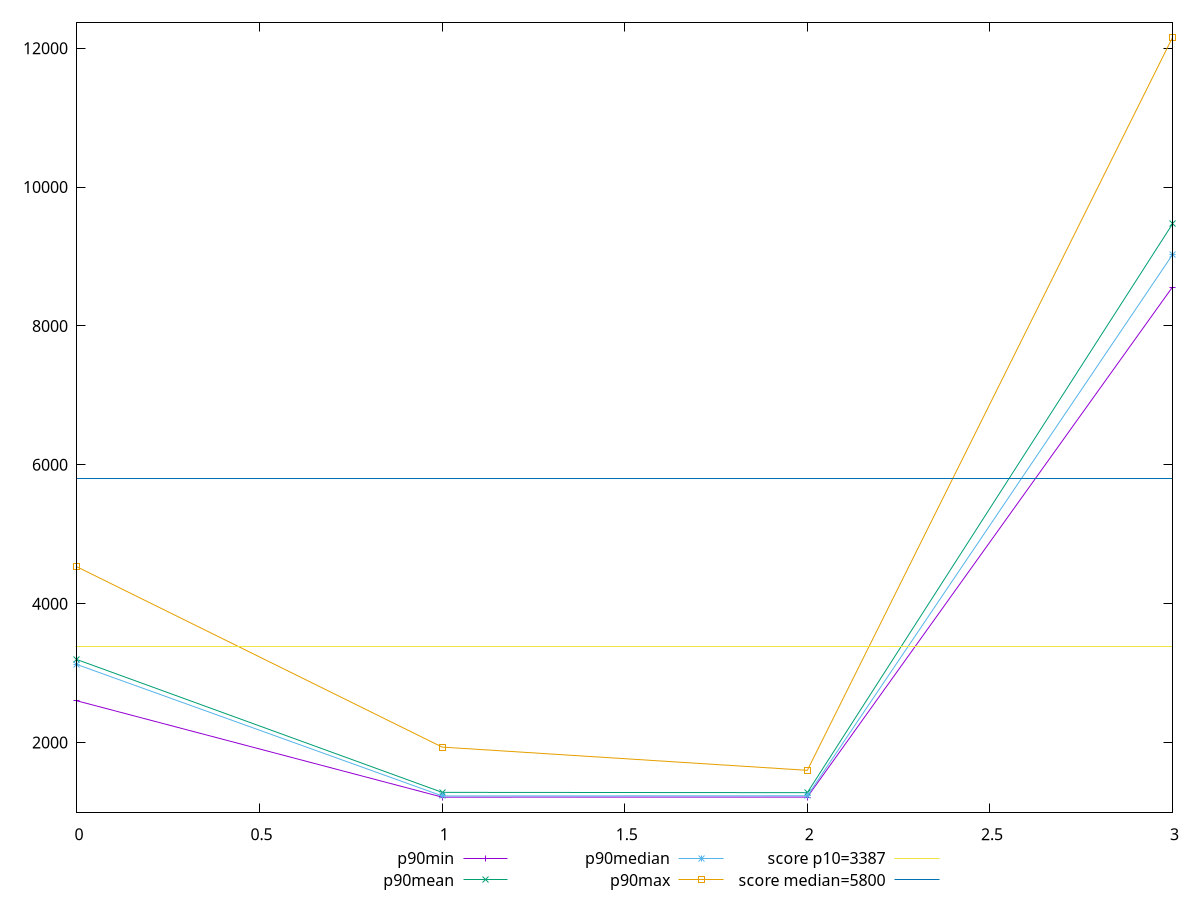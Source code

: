 reset

$p90Min <<EOF
0 2599.7113421869635
1 1212.591
2 1213.4879999999998
3 8560.872342670991
EOF

$p90Mean <<EOF
0 3193.831078125845
1 1281.459540447021
2 1277.2749222368484
3 9469.204874573874
EOF

$p90Median <<EOF
0 3122.53403731967
1 1229.9085
2 1232.313
3 9026.601519583457
EOF

$p90Max <<EOF
0 4529.723958523857
1 1933.2446020199072
2 1598.7179999999998
3 12155.057527246696
EOF

set key outside below
set xrange [0:3]
set yrange [993.741669455066:12373.90685779163]
set trange [993.741669455066:12373.90685779163]
set terminal svg size 640, 560 enhanced background rgb 'white'
set output "report/report_00029_2021-02-24T13-36-40.390Z/speed-index/progression/value.svg"

plot $p90Min title "p90min" with linespoints, \
     $p90Mean title "p90mean" with linespoints, \
     $p90Median title "p90median" with linespoints, \
     $p90Max title "p90max" with linespoints, \
     3387 title "score p10=3387", \
     5800 title "score median=5800"

reset
